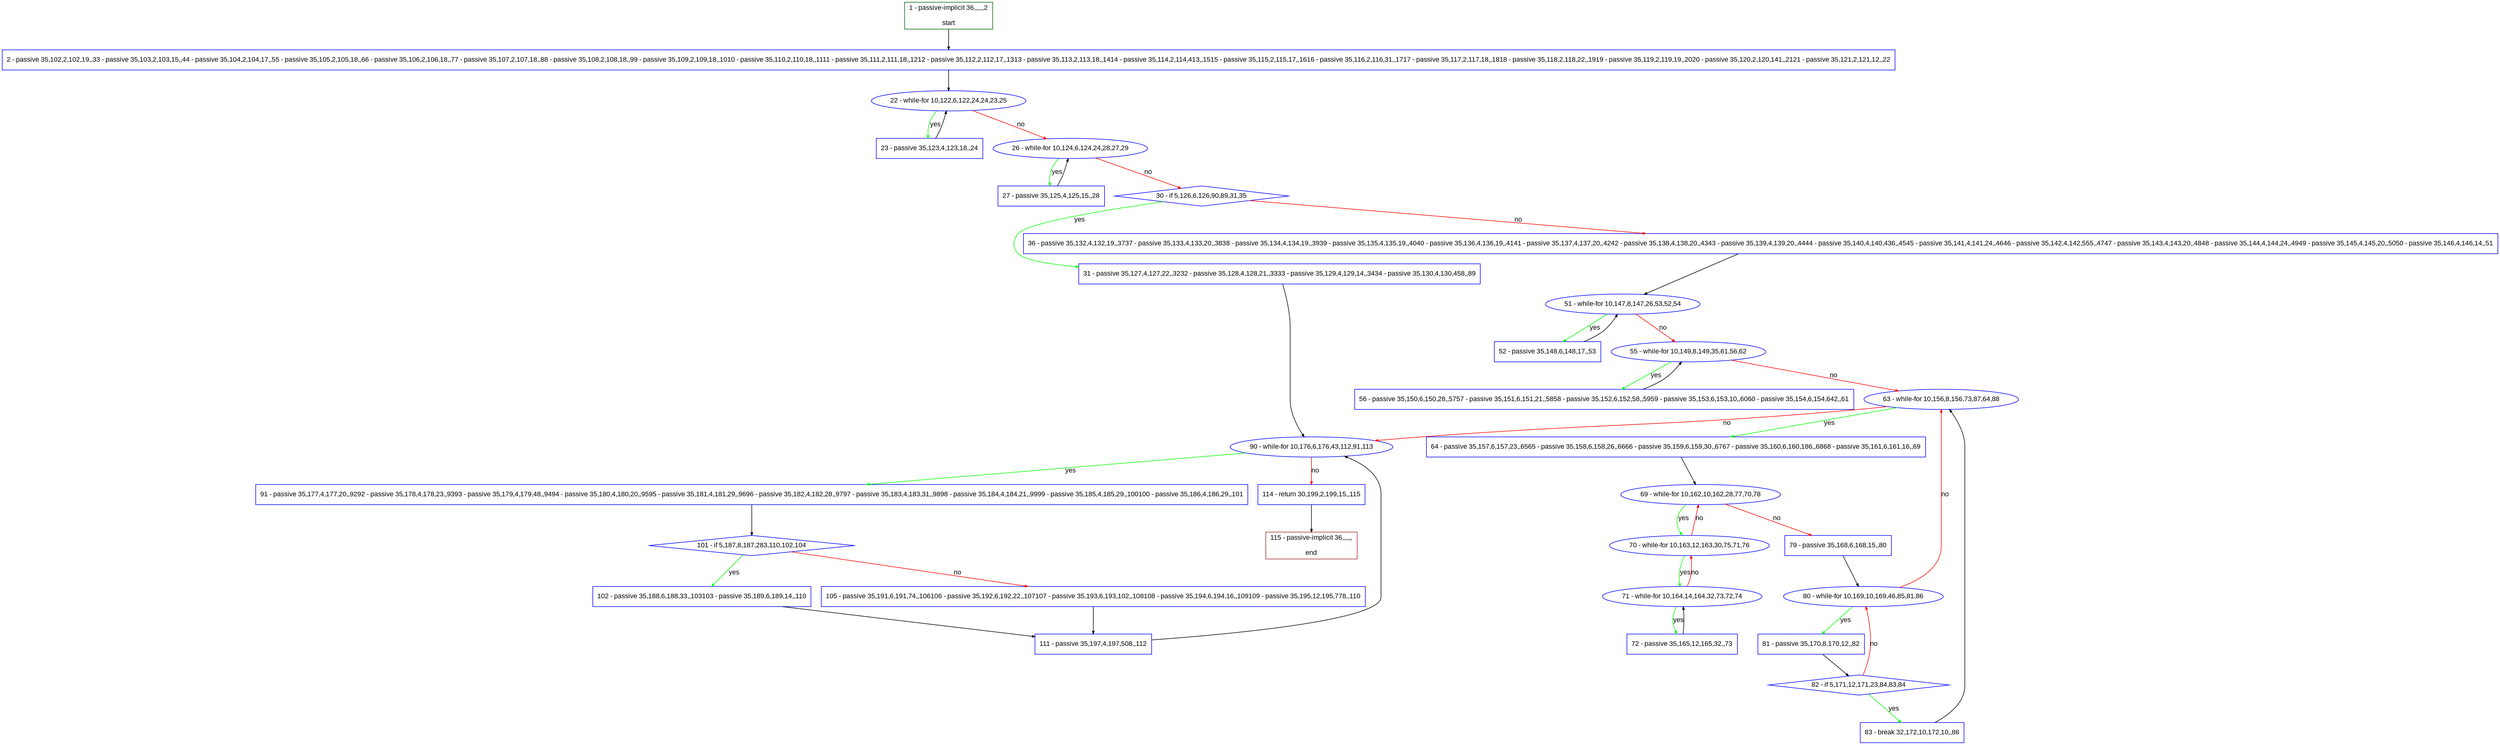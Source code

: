 digraph "" {
  graph [pack="true", label="", fontsize="12", packmode="clust", fontname="Arial", fillcolor="#FFFFCC", bgcolor="white", style="rounded,filled", compound="true"];
  node [node_initialized="no", label="", color="grey", fontsize="12", fillcolor="white", fontname="Arial", style="filled", shape="rectangle", compound="true", fixedsize="false"];
  edge [fontcolor="black", arrowhead="normal", arrowtail="none", arrowsize="0.5", ltail="", label="", color="black", fontsize="12", lhead="", fontname="Arial", dir="forward", compound="true"];
  __N1 [label="2 - passive 35,102,2,102,19,,33 - passive 35,103,2,103,15,,44 - passive 35,104,2,104,17,,55 - passive 35,105,2,105,18,,66 - passive 35,106,2,106,18,,77 - passive 35,107,2,107,18,,88 - passive 35,108,2,108,18,,99 - passive 35,109,2,109,18,,1010 - passive 35,110,2,110,18,,1111 - passive 35,111,2,111,18,,1212 - passive 35,112,2,112,17,,1313 - passive 35,113,2,113,18,,1414 - passive 35,114,2,114,413,,1515 - passive 35,115,2,115,17,,1616 - passive 35,116,2,116,31,,1717 - passive 35,117,2,117,18,,1818 - passive 35,118,2,118,22,,1919 - passive 35,119,2,119,19,,2020 - passive 35,120,2,120,141,,2121 - passive 35,121,2,121,12,,22", color="#0000ff", fillcolor="#ffffff", style="filled", shape="box"];
  __N2 [label="1 - passive-implicit 36,,,,,,2\n\nstart", color="#006400", fillcolor="#ffffff", style="filled", shape="box"];
  __N3 [label="22 - while-for 10,122,6,122,24,24,23,25", color="#0000ff", fillcolor="#ffffff", style="filled", shape="oval"];
  __N4 [label="23 - passive 35,123,4,123,18,,24", color="#0000ff", fillcolor="#ffffff", style="filled", shape="box"];
  __N5 [label="26 - while-for 10,124,6,124,24,28,27,29", color="#0000ff", fillcolor="#ffffff", style="filled", shape="oval"];
  __N6 [label="27 - passive 35,125,4,125,15,,28", color="#0000ff", fillcolor="#ffffff", style="filled", shape="box"];
  __N7 [label="30 - if 5,126,6,126,90,89,31,35", color="#0000ff", fillcolor="#ffffff", style="filled", shape="diamond"];
  __N8 [label="31 - passive 35,127,4,127,22,,3232 - passive 35,128,4,128,21,,3333 - passive 35,129,4,129,14,,3434 - passive 35,130,4,130,458,,89", color="#0000ff", fillcolor="#ffffff", style="filled", shape="box"];
  __N9 [label="36 - passive 35,132,4,132,19,,3737 - passive 35,133,4,133,20,,3838 - passive 35,134,4,134,19,,3939 - passive 35,135,4,135,19,,4040 - passive 35,136,4,136,19,,4141 - passive 35,137,4,137,20,,4242 - passive 35,138,4,138,20,,4343 - passive 35,139,4,139,20,,4444 - passive 35,140,4,140,436,,4545 - passive 35,141,4,141,24,,4646 - passive 35,142,4,142,555,,4747 - passive 35,143,4,143,20,,4848 - passive 35,144,4,144,24,,4949 - passive 35,145,4,145,20,,5050 - passive 35,146,4,146,14,,51", color="#0000ff", fillcolor="#ffffff", style="filled", shape="box"];
  __N10 [label="90 - while-for 10,176,6,176,43,112,91,113", color="#0000ff", fillcolor="#ffffff", style="filled", shape="oval"];
  __N11 [label="51 - while-for 10,147,8,147,26,53,52,54", color="#0000ff", fillcolor="#ffffff", style="filled", shape="oval"];
  __N12 [label="52 - passive 35,148,6,148,17,,53", color="#0000ff", fillcolor="#ffffff", style="filled", shape="box"];
  __N13 [label="55 - while-for 10,149,8,149,35,61,56,62", color="#0000ff", fillcolor="#ffffff", style="filled", shape="oval"];
  __N14 [label="56 - passive 35,150,6,150,28,,5757 - passive 35,151,6,151,21,,5858 - passive 35,152,6,152,58,,5959 - passive 35,153,6,153,10,,6060 - passive 35,154,6,154,642,,61", color="#0000ff", fillcolor="#ffffff", style="filled", shape="box"];
  __N15 [label="63 - while-for 10,156,8,156,73,87,64,88", color="#0000ff", fillcolor="#ffffff", style="filled", shape="oval"];
  __N16 [label="64 - passive 35,157,6,157,23,,6565 - passive 35,158,6,158,26,,6666 - passive 35,159,6,159,30,,6767 - passive 35,160,6,160,186,,6868 - passive 35,161,6,161,16,,69", color="#0000ff", fillcolor="#ffffff", style="filled", shape="box"];
  __N17 [label="69 - while-for 10,162,10,162,28,77,70,78", color="#0000ff", fillcolor="#ffffff", style="filled", shape="oval"];
  __N18 [label="70 - while-for 10,163,12,163,30,75,71,76", color="#0000ff", fillcolor="#ffffff", style="filled", shape="oval"];
  __N19 [label="79 - passive 35,168,6,168,15,,80", color="#0000ff", fillcolor="#ffffff", style="filled", shape="box"];
  __N20 [label="71 - while-for 10,164,14,164,32,73,72,74", color="#0000ff", fillcolor="#ffffff", style="filled", shape="oval"];
  __N21 [label="72 - passive 35,165,12,165,32,,73", color="#0000ff", fillcolor="#ffffff", style="filled", shape="box"];
  __N22 [label="80 - while-for 10,169,10,169,46,85,81,86", color="#0000ff", fillcolor="#ffffff", style="filled", shape="oval"];
  __N23 [label="81 - passive 35,170,8,170,12,,82", color="#0000ff", fillcolor="#ffffff", style="filled", shape="box"];
  __N24 [label="82 - if 5,171,12,171,23,84,83,84", color="#0000ff", fillcolor="#ffffff", style="filled", shape="diamond"];
  __N25 [label="83 - break 32,172,10,172,10,,86", color="#0000ff", fillcolor="#ffffff", style="filled", shape="box"];
  __N26 [label="91 - passive 35,177,4,177,20,,9292 - passive 35,178,4,178,23,,9393 - passive 35,179,4,179,48,,9494 - passive 35,180,4,180,20,,9595 - passive 35,181,4,181,29,,9696 - passive 35,182,4,182,28,,9797 - passive 35,183,4,183,31,,9898 - passive 35,184,4,184,21,,9999 - passive 35,185,4,185,29,,100100 - passive 35,186,4,186,29,,101", color="#0000ff", fillcolor="#ffffff", style="filled", shape="box"];
  __N27 [label="114 - return 30,199,2,199,15,,115", color="#0000ff", fillcolor="#ffffff", style="filled", shape="box"];
  __N28 [label="101 - if 5,187,8,187,283,110,102,104", color="#0000ff", fillcolor="#ffffff", style="filled", shape="diamond"];
  __N29 [label="102 - passive 35,188,6,188,33,,103103 - passive 35,189,6,189,14,,110", color="#0000ff", fillcolor="#ffffff", style="filled", shape="box"];
  __N30 [label="105 - passive 35,191,6,191,74,,106106 - passive 35,192,6,192,22,,107107 - passive 35,193,6,193,102,,108108 - passive 35,194,6,194,16,,109109 - passive 35,195,12,195,778,,110", color="#0000ff", fillcolor="#ffffff", style="filled", shape="box"];
  __N31 [label="111 - passive 35,197,4,197,508,,112", color="#0000ff", fillcolor="#ffffff", style="filled", shape="box"];
  __N32 [label="115 - passive-implicit 36,,,,,,\n\nend", color="#a52a2a", fillcolor="#ffffff", style="filled", shape="box"];
  __N2 -> __N1 [arrowhead="normal", arrowtail="none", color="#000000", label="", dir="forward"];
  __N1 -> __N3 [arrowhead="normal", arrowtail="none", color="#000000", label="", dir="forward"];
  __N3 -> __N4 [arrowhead="normal", arrowtail="none", color="#00ff00", label="yes", dir="forward"];
  __N4 -> __N3 [arrowhead="normal", arrowtail="none", color="#000000", label="", dir="forward"];
  __N3 -> __N5 [arrowhead="normal", arrowtail="none", color="#ff0000", label="no", dir="forward"];
  __N5 -> __N6 [arrowhead="normal", arrowtail="none", color="#00ff00", label="yes", dir="forward"];
  __N6 -> __N5 [arrowhead="normal", arrowtail="none", color="#000000", label="", dir="forward"];
  __N5 -> __N7 [arrowhead="normal", arrowtail="none", color="#ff0000", label="no", dir="forward"];
  __N7 -> __N8 [arrowhead="normal", arrowtail="none", color="#00ff00", label="yes", dir="forward"];
  __N7 -> __N9 [arrowhead="normal", arrowtail="none", color="#ff0000", label="no", dir="forward"];
  __N8 -> __N10 [arrowhead="normal", arrowtail="none", color="#000000", label="", dir="forward"];
  __N9 -> __N11 [arrowhead="normal", arrowtail="none", color="#000000", label="", dir="forward"];
  __N11 -> __N12 [arrowhead="normal", arrowtail="none", color="#00ff00", label="yes", dir="forward"];
  __N12 -> __N11 [arrowhead="normal", arrowtail="none", color="#000000", label="", dir="forward"];
  __N11 -> __N13 [arrowhead="normal", arrowtail="none", color="#ff0000", label="no", dir="forward"];
  __N13 -> __N14 [arrowhead="normal", arrowtail="none", color="#00ff00", label="yes", dir="forward"];
  __N14 -> __N13 [arrowhead="normal", arrowtail="none", color="#000000", label="", dir="forward"];
  __N13 -> __N15 [arrowhead="normal", arrowtail="none", color="#ff0000", label="no", dir="forward"];
  __N15 -> __N16 [arrowhead="normal", arrowtail="none", color="#00ff00", label="yes", dir="forward"];
  __N15 -> __N10 [arrowhead="normal", arrowtail="none", color="#ff0000", label="no", dir="forward"];
  __N16 -> __N17 [arrowhead="normal", arrowtail="none", color="#000000", label="", dir="forward"];
  __N17 -> __N18 [arrowhead="normal", arrowtail="none", color="#00ff00", label="yes", dir="forward"];
  __N18 -> __N17 [arrowhead="normal", arrowtail="none", color="#ff0000", label="no", dir="forward"];
  __N17 -> __N19 [arrowhead="normal", arrowtail="none", color="#ff0000", label="no", dir="forward"];
  __N18 -> __N20 [arrowhead="normal", arrowtail="none", color="#00ff00", label="yes", dir="forward"];
  __N20 -> __N18 [arrowhead="normal", arrowtail="none", color="#ff0000", label="no", dir="forward"];
  __N20 -> __N21 [arrowhead="normal", arrowtail="none", color="#00ff00", label="yes", dir="forward"];
  __N21 -> __N20 [arrowhead="normal", arrowtail="none", color="#000000", label="", dir="forward"];
  __N19 -> __N22 [arrowhead="normal", arrowtail="none", color="#000000", label="", dir="forward"];
  __N22 -> __N15 [arrowhead="normal", arrowtail="none", color="#ff0000", label="no", dir="forward"];
  __N22 -> __N23 [arrowhead="normal", arrowtail="none", color="#00ff00", label="yes", dir="forward"];
  __N23 -> __N24 [arrowhead="normal", arrowtail="none", color="#000000", label="", dir="forward"];
  __N24 -> __N22 [arrowhead="normal", arrowtail="none", color="#ff0000", label="no", dir="forward"];
  __N24 -> __N25 [arrowhead="normal", arrowtail="none", color="#00ff00", label="yes", dir="forward"];
  __N25 -> __N15 [arrowhead="normal", arrowtail="none", color="#000000", label="", dir="forward"];
  __N10 -> __N26 [arrowhead="normal", arrowtail="none", color="#00ff00", label="yes", dir="forward"];
  __N10 -> __N27 [arrowhead="normal", arrowtail="none", color="#ff0000", label="no", dir="forward"];
  __N26 -> __N28 [arrowhead="normal", arrowtail="none", color="#000000", label="", dir="forward"];
  __N28 -> __N29 [arrowhead="normal", arrowtail="none", color="#00ff00", label="yes", dir="forward"];
  __N28 -> __N30 [arrowhead="normal", arrowtail="none", color="#ff0000", label="no", dir="forward"];
  __N29 -> __N31 [arrowhead="normal", arrowtail="none", color="#000000", label="", dir="forward"];
  __N30 -> __N31 [arrowhead="normal", arrowtail="none", color="#000000", label="", dir="forward"];
  __N31 -> __N10 [arrowhead="normal", arrowtail="none", color="#000000", label="", dir="forward"];
  __N27 -> __N32 [arrowhead="normal", arrowtail="none", color="#000000", label="", dir="forward"];
}

